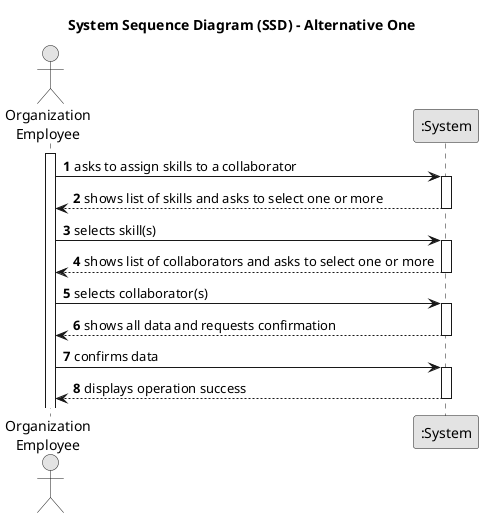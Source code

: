 @startuml
skinparam monochrome true
skinparam packageStyle rectangle
skinparam shadowing false

title System Sequence Diagram (SSD) - Alternative One

autonumber

actor "Organization\nEmployee" as Employee
participant ":System" as System

activate Employee

    Employee -> System : asks to assign skills to a collaborator
    activate System

    System --> Employee : shows list of skills and asks to select one or more
    deactivate System

    Employee -> System : selects skill(s)
    activate System

    System --> Employee : shows list of collaborators and asks to select one or more
    deactivate System

    Employee -> System : selects collaborator(s)
    activate System

    System --> Employee : shows all data and requests confirmation
    deactivate System

    Employee -> System : confirms data
    activate System

    System --> Employee : displays operation success
    deactivate System

@enduml